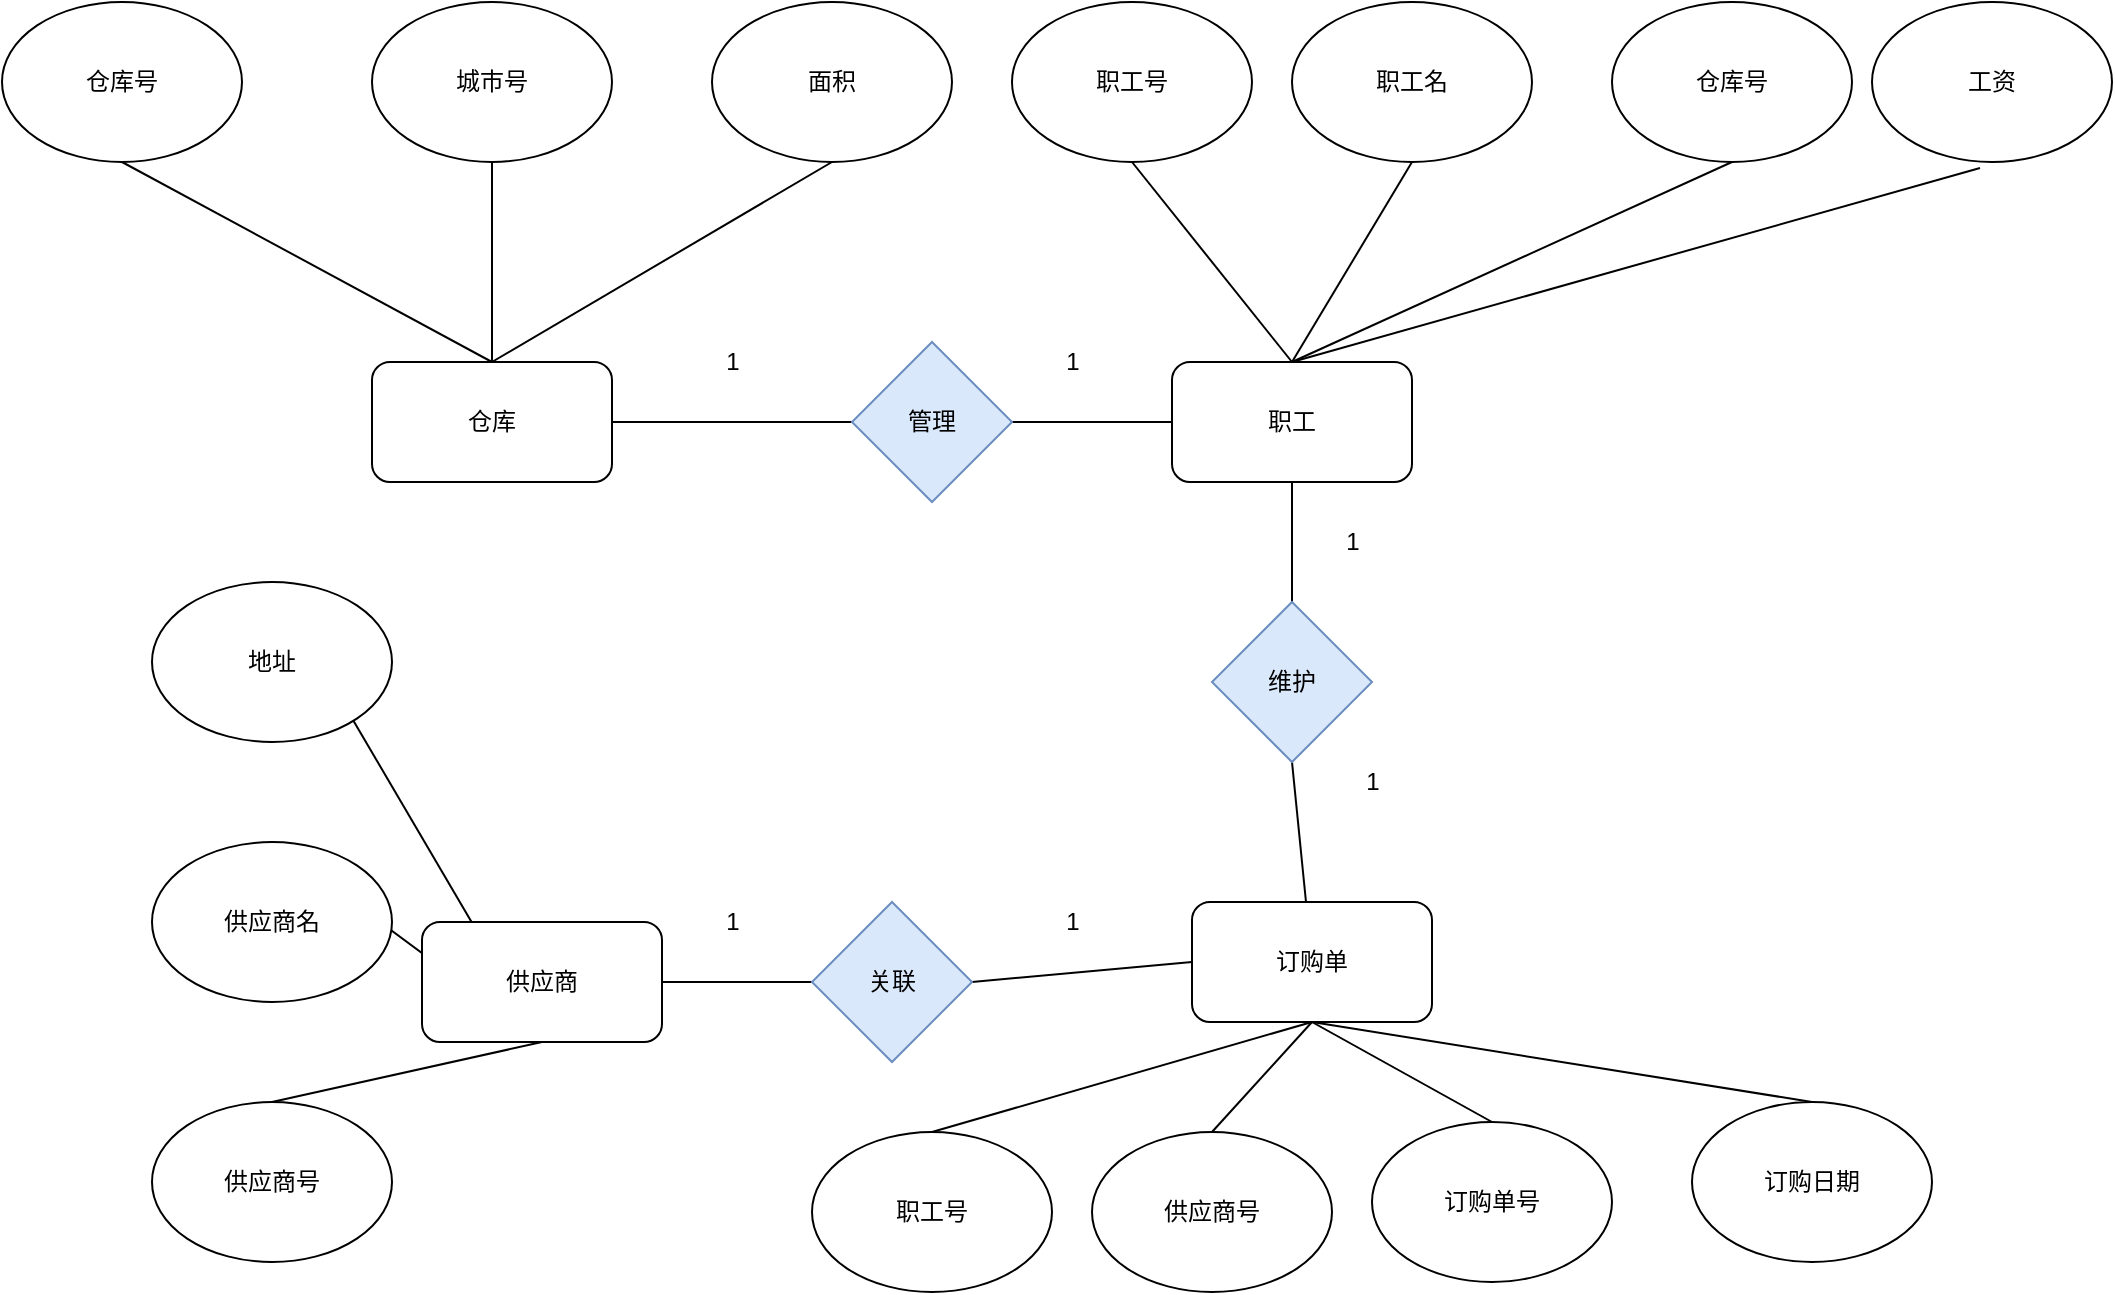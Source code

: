 <mxfile version="16.1.2" type="device"><diagram id="KN8Iy9rzd2TjTMU1Z47N" name="第 1 页"><mxGraphModel dx="2407" dy="954" grid="1" gridSize="10" guides="1" tooltips="1" connect="1" arrows="0" fold="1" page="1" pageScale="1" pageWidth="827" pageHeight="1169" math="0" shadow="0"><root><mxCell id="0"/><mxCell id="1" parent="0"/><mxCell id="aKuxN4oziVcvYAmXjKQo-9" style="rounded=0;orthogonalLoop=1;jettySize=auto;html=1;entryX=0.5;entryY=1;entryDx=0;entryDy=0;endArrow=none;endFill=0;exitX=0.5;exitY=0;exitDx=0;exitDy=0;" edge="1" parent="1" source="aKuxN4oziVcvYAmXjKQo-1" target="aKuxN4oziVcvYAmXjKQo-5"><mxGeometry relative="1" as="geometry"/></mxCell><mxCell id="aKuxN4oziVcvYAmXjKQo-10" style="edgeStyle=none;rounded=0;orthogonalLoop=1;jettySize=auto;html=1;exitX=0.5;exitY=0;exitDx=0;exitDy=0;entryX=0.5;entryY=1;entryDx=0;entryDy=0;endArrow=none;endFill=0;" edge="1" parent="1" source="aKuxN4oziVcvYAmXjKQo-1" target="aKuxN4oziVcvYAmXjKQo-6"><mxGeometry relative="1" as="geometry"/></mxCell><mxCell id="aKuxN4oziVcvYAmXjKQo-11" style="edgeStyle=none;rounded=0;orthogonalLoop=1;jettySize=auto;html=1;exitX=0.5;exitY=0;exitDx=0;exitDy=0;entryX=0.5;entryY=1;entryDx=0;entryDy=0;endArrow=none;endFill=0;" edge="1" parent="1" source="aKuxN4oziVcvYAmXjKQo-1" target="aKuxN4oziVcvYAmXjKQo-7"><mxGeometry relative="1" as="geometry"/></mxCell><mxCell id="aKuxN4oziVcvYAmXjKQo-1" value="仓库" style="rounded=1;whiteSpace=wrap;html=1;" vertex="1" parent="1"><mxGeometry x="100" y="270" width="120" height="60" as="geometry"/></mxCell><mxCell id="aKuxN4oziVcvYAmXjKQo-16" style="edgeStyle=none;rounded=0;orthogonalLoop=1;jettySize=auto;html=1;exitX=0.5;exitY=0;exitDx=0;exitDy=0;entryX=0.5;entryY=1;entryDx=0;entryDy=0;endArrow=none;endFill=0;" edge="1" parent="1" source="aKuxN4oziVcvYAmXjKQo-2" target="aKuxN4oziVcvYAmXjKQo-12"><mxGeometry relative="1" as="geometry"/></mxCell><mxCell id="aKuxN4oziVcvYAmXjKQo-17" style="edgeStyle=none;rounded=0;orthogonalLoop=1;jettySize=auto;html=1;exitX=0.5;exitY=0;exitDx=0;exitDy=0;entryX=0.5;entryY=1;entryDx=0;entryDy=0;endArrow=none;endFill=0;" edge="1" parent="1" source="aKuxN4oziVcvYAmXjKQo-2" target="aKuxN4oziVcvYAmXjKQo-13"><mxGeometry relative="1" as="geometry"/></mxCell><mxCell id="aKuxN4oziVcvYAmXjKQo-18" style="edgeStyle=none;rounded=0;orthogonalLoop=1;jettySize=auto;html=1;exitX=0.5;exitY=0;exitDx=0;exitDy=0;entryX=0.5;entryY=1;entryDx=0;entryDy=0;endArrow=none;endFill=0;" edge="1" parent="1" source="aKuxN4oziVcvYAmXjKQo-2" target="aKuxN4oziVcvYAmXjKQo-14"><mxGeometry relative="1" as="geometry"/></mxCell><mxCell id="aKuxN4oziVcvYAmXjKQo-19" style="edgeStyle=none;rounded=0;orthogonalLoop=1;jettySize=auto;html=1;exitX=0.5;exitY=0;exitDx=0;exitDy=0;entryX=0.45;entryY=1.038;entryDx=0;entryDy=0;entryPerimeter=0;endArrow=none;endFill=0;" edge="1" parent="1" source="aKuxN4oziVcvYAmXjKQo-2" target="aKuxN4oziVcvYAmXjKQo-15"><mxGeometry relative="1" as="geometry"/></mxCell><mxCell id="aKuxN4oziVcvYAmXjKQo-35" style="edgeStyle=none;rounded=0;orthogonalLoop=1;jettySize=auto;html=1;exitX=0;exitY=0.5;exitDx=0;exitDy=0;endArrow=none;endFill=0;" edge="1" parent="1" source="aKuxN4oziVcvYAmXjKQo-2" target="aKuxN4oziVcvYAmXjKQo-34"><mxGeometry relative="1" as="geometry"/></mxCell><mxCell id="aKuxN4oziVcvYAmXjKQo-37" style="edgeStyle=none;rounded=0;orthogonalLoop=1;jettySize=auto;html=1;exitX=0.5;exitY=1;exitDx=0;exitDy=0;endArrow=none;endFill=0;entryX=0.5;entryY=0;entryDx=0;entryDy=0;" edge="1" parent="1" source="aKuxN4oziVcvYAmXjKQo-2" target="aKuxN4oziVcvYAmXjKQo-38"><mxGeometry relative="1" as="geometry"><mxPoint x="640" y="360" as="targetPoint"/></mxGeometry></mxCell><mxCell id="aKuxN4oziVcvYAmXjKQo-2" value="职工" style="rounded=1;whiteSpace=wrap;html=1;" vertex="1" parent="1"><mxGeometry x="500" y="270" width="120" height="60" as="geometry"/></mxCell><mxCell id="aKuxN4oziVcvYAmXjKQo-27" style="edgeStyle=none;rounded=0;orthogonalLoop=1;jettySize=auto;html=1;exitX=0.5;exitY=1;exitDx=0;exitDy=0;entryX=0.5;entryY=0;entryDx=0;entryDy=0;endArrow=none;endFill=0;" edge="1" parent="1" source="aKuxN4oziVcvYAmXjKQo-3" target="aKuxN4oziVcvYAmXjKQo-20"><mxGeometry relative="1" as="geometry"/></mxCell><mxCell id="aKuxN4oziVcvYAmXjKQo-28" style="edgeStyle=none;rounded=0;orthogonalLoop=1;jettySize=auto;html=1;exitX=0.5;exitY=1;exitDx=0;exitDy=0;entryX=0.5;entryY=0;entryDx=0;entryDy=0;endArrow=none;endFill=0;" edge="1" parent="1" source="aKuxN4oziVcvYAmXjKQo-3" target="aKuxN4oziVcvYAmXjKQo-21"><mxGeometry relative="1" as="geometry"/></mxCell><mxCell id="aKuxN4oziVcvYAmXjKQo-29" style="edgeStyle=none;rounded=0;orthogonalLoop=1;jettySize=auto;html=1;exitX=0.5;exitY=1;exitDx=0;exitDy=0;entryX=0.5;entryY=0;entryDx=0;entryDy=0;endArrow=none;endFill=0;" edge="1" parent="1" source="aKuxN4oziVcvYAmXjKQo-3" target="aKuxN4oziVcvYAmXjKQo-22"><mxGeometry relative="1" as="geometry"/></mxCell><mxCell id="aKuxN4oziVcvYAmXjKQo-3" value="供应商" style="rounded=1;whiteSpace=wrap;html=1;" vertex="1" parent="1"><mxGeometry x="125" y="550" width="120" height="60" as="geometry"/></mxCell><mxCell id="aKuxN4oziVcvYAmXjKQo-30" style="edgeStyle=none;rounded=0;orthogonalLoop=1;jettySize=auto;html=1;exitX=0.5;exitY=1;exitDx=0;exitDy=0;entryX=0.5;entryY=0;entryDx=0;entryDy=0;endArrow=none;endFill=0;" edge="1" parent="1" source="aKuxN4oziVcvYAmXjKQo-4" target="aKuxN4oziVcvYAmXjKQo-23"><mxGeometry relative="1" as="geometry"/></mxCell><mxCell id="aKuxN4oziVcvYAmXjKQo-31" style="edgeStyle=none;rounded=0;orthogonalLoop=1;jettySize=auto;html=1;exitX=0.5;exitY=1;exitDx=0;exitDy=0;entryX=0.5;entryY=0;entryDx=0;entryDy=0;endArrow=none;endFill=0;" edge="1" parent="1" source="aKuxN4oziVcvYAmXjKQo-4" target="aKuxN4oziVcvYAmXjKQo-24"><mxGeometry relative="1" as="geometry"/></mxCell><mxCell id="aKuxN4oziVcvYAmXjKQo-32" style="edgeStyle=none;rounded=0;orthogonalLoop=1;jettySize=auto;html=1;exitX=0.5;exitY=1;exitDx=0;exitDy=0;entryX=0.5;entryY=0;entryDx=0;entryDy=0;endArrow=none;endFill=0;" edge="1" parent="1" source="aKuxN4oziVcvYAmXjKQo-4" target="aKuxN4oziVcvYAmXjKQo-25"><mxGeometry relative="1" as="geometry"/></mxCell><mxCell id="aKuxN4oziVcvYAmXjKQo-33" style="edgeStyle=none;rounded=0;orthogonalLoop=1;jettySize=auto;html=1;exitX=0.5;exitY=1;exitDx=0;exitDy=0;entryX=0.5;entryY=0;entryDx=0;entryDy=0;endArrow=none;endFill=0;" edge="1" parent="1" source="aKuxN4oziVcvYAmXjKQo-4" target="aKuxN4oziVcvYAmXjKQo-26"><mxGeometry relative="1" as="geometry"/></mxCell><mxCell id="aKuxN4oziVcvYAmXjKQo-41" style="edgeStyle=none;rounded=0;orthogonalLoop=1;jettySize=auto;html=1;exitX=0;exitY=0.5;exitDx=0;exitDy=0;entryX=1;entryY=0.5;entryDx=0;entryDy=0;endArrow=none;endFill=0;" edge="1" parent="1" source="aKuxN4oziVcvYAmXjKQo-4" target="aKuxN4oziVcvYAmXjKQo-40"><mxGeometry relative="1" as="geometry"/></mxCell><mxCell id="aKuxN4oziVcvYAmXjKQo-4" value="订购单" style="rounded=1;whiteSpace=wrap;html=1;" vertex="1" parent="1"><mxGeometry x="510" y="540" width="120" height="60" as="geometry"/></mxCell><mxCell id="aKuxN4oziVcvYAmXjKQo-5" value="仓库号" style="ellipse;whiteSpace=wrap;html=1;" vertex="1" parent="1"><mxGeometry x="-85" y="90" width="120" height="80" as="geometry"/></mxCell><mxCell id="aKuxN4oziVcvYAmXjKQo-6" value="城市号" style="ellipse;whiteSpace=wrap;html=1;" vertex="1" parent="1"><mxGeometry x="100" y="90" width="120" height="80" as="geometry"/></mxCell><mxCell id="aKuxN4oziVcvYAmXjKQo-7" value="面积" style="ellipse;whiteSpace=wrap;html=1;" vertex="1" parent="1"><mxGeometry x="270" y="90" width="120" height="80" as="geometry"/></mxCell><mxCell id="aKuxN4oziVcvYAmXjKQo-12" value="职工号" style="ellipse;whiteSpace=wrap;html=1;" vertex="1" parent="1"><mxGeometry x="420" y="90" width="120" height="80" as="geometry"/></mxCell><mxCell id="aKuxN4oziVcvYAmXjKQo-13" value="职工名" style="ellipse;whiteSpace=wrap;html=1;" vertex="1" parent="1"><mxGeometry x="560" y="90" width="120" height="80" as="geometry"/></mxCell><mxCell id="aKuxN4oziVcvYAmXjKQo-14" value="仓库号" style="ellipse;whiteSpace=wrap;html=1;" vertex="1" parent="1"><mxGeometry x="720" y="90" width="120" height="80" as="geometry"/></mxCell><mxCell id="aKuxN4oziVcvYAmXjKQo-15" value="工资" style="ellipse;whiteSpace=wrap;html=1;" vertex="1" parent="1"><mxGeometry x="850" y="90" width="120" height="80" as="geometry"/></mxCell><mxCell id="aKuxN4oziVcvYAmXjKQo-20" value="供应商号" style="ellipse;whiteSpace=wrap;html=1;" vertex="1" parent="1"><mxGeometry x="-10" y="640" width="120" height="80" as="geometry"/></mxCell><mxCell id="aKuxN4oziVcvYAmXjKQo-21" value="供应商名" style="ellipse;whiteSpace=wrap;html=1;" vertex="1" parent="1"><mxGeometry x="-10" y="510" width="120" height="80" as="geometry"/></mxCell><mxCell id="aKuxN4oziVcvYAmXjKQo-22" value="地址" style="ellipse;whiteSpace=wrap;html=1;" vertex="1" parent="1"><mxGeometry x="-10" y="380" width="120" height="80" as="geometry"/></mxCell><mxCell id="aKuxN4oziVcvYAmXjKQo-23" value="职工号" style="ellipse;whiteSpace=wrap;html=1;" vertex="1" parent="1"><mxGeometry x="320" y="655" width="120" height="80" as="geometry"/></mxCell><mxCell id="aKuxN4oziVcvYAmXjKQo-24" value="供应商号" style="ellipse;whiteSpace=wrap;html=1;" vertex="1" parent="1"><mxGeometry x="460" y="655" width="120" height="80" as="geometry"/></mxCell><mxCell id="aKuxN4oziVcvYAmXjKQo-25" value="订购单号" style="ellipse;whiteSpace=wrap;html=1;" vertex="1" parent="1"><mxGeometry x="600" y="650" width="120" height="80" as="geometry"/></mxCell><mxCell id="aKuxN4oziVcvYAmXjKQo-26" value="订购日期" style="ellipse;whiteSpace=wrap;html=1;" vertex="1" parent="1"><mxGeometry x="760" y="640" width="120" height="80" as="geometry"/></mxCell><mxCell id="aKuxN4oziVcvYAmXjKQo-36" style="edgeStyle=none;rounded=0;orthogonalLoop=1;jettySize=auto;html=1;exitX=0;exitY=0.5;exitDx=0;exitDy=0;entryX=1;entryY=0.5;entryDx=0;entryDy=0;endArrow=none;endFill=0;" edge="1" parent="1" source="aKuxN4oziVcvYAmXjKQo-34" target="aKuxN4oziVcvYAmXjKQo-1"><mxGeometry relative="1" as="geometry"/></mxCell><mxCell id="aKuxN4oziVcvYAmXjKQo-34" value="管理" style="rhombus;whiteSpace=wrap;html=1;fillColor=#dae8fc;strokeColor=#6c8ebf;" vertex="1" parent="1"><mxGeometry x="340" y="260" width="80" height="80" as="geometry"/></mxCell><mxCell id="aKuxN4oziVcvYAmXjKQo-39" style="edgeStyle=none;rounded=0;orthogonalLoop=1;jettySize=auto;html=1;exitX=0.5;exitY=1;exitDx=0;exitDy=0;entryX=0.5;entryY=0;entryDx=0;entryDy=0;endArrow=none;endFill=0;" edge="1" parent="1" target="aKuxN4oziVcvYAmXjKQo-4"><mxGeometry relative="1" as="geometry"><mxPoint x="520" y="540" as="sourcePoint"/></mxGeometry></mxCell><mxCell id="aKuxN4oziVcvYAmXjKQo-43" style="edgeStyle=none;rounded=0;orthogonalLoop=1;jettySize=auto;html=1;exitX=0.5;exitY=1;exitDx=0;exitDy=0;endArrow=none;endFill=0;" edge="1" parent="1" source="aKuxN4oziVcvYAmXjKQo-38" target="aKuxN4oziVcvYAmXjKQo-4"><mxGeometry relative="1" as="geometry"/></mxCell><mxCell id="aKuxN4oziVcvYAmXjKQo-38" value="维护" style="rhombus;whiteSpace=wrap;html=1;fillColor=#dae8fc;strokeColor=#6c8ebf;" vertex="1" parent="1"><mxGeometry x="520" y="390" width="80" height="80" as="geometry"/></mxCell><mxCell id="aKuxN4oziVcvYAmXjKQo-42" style="edgeStyle=none;rounded=0;orthogonalLoop=1;jettySize=auto;html=1;exitX=0;exitY=0.5;exitDx=0;exitDy=0;entryX=1;entryY=0.5;entryDx=0;entryDy=0;endArrow=none;endFill=0;" edge="1" parent="1" source="aKuxN4oziVcvYAmXjKQo-40" target="aKuxN4oziVcvYAmXjKQo-3"><mxGeometry relative="1" as="geometry"/></mxCell><mxCell id="aKuxN4oziVcvYAmXjKQo-40" value="关联" style="rhombus;whiteSpace=wrap;html=1;fillColor=#dae8fc;strokeColor=#6c8ebf;" vertex="1" parent="1"><mxGeometry x="320" y="540" width="80" height="80" as="geometry"/></mxCell><mxCell id="aKuxN4oziVcvYAmXjKQo-44" value="1" style="text;html=1;align=center;verticalAlign=middle;resizable=0;points=[];autosize=1;strokeColor=none;fillColor=none;" vertex="1" parent="1"><mxGeometry x="270" y="260" width="20" height="20" as="geometry"/></mxCell><mxCell id="aKuxN4oziVcvYAmXjKQo-45" value="1" style="text;html=1;align=center;verticalAlign=middle;resizable=0;points=[];autosize=1;strokeColor=none;fillColor=none;" vertex="1" parent="1"><mxGeometry x="440" y="260" width="20" height="20" as="geometry"/></mxCell><mxCell id="aKuxN4oziVcvYAmXjKQo-46" value="1" style="text;html=1;align=center;verticalAlign=middle;resizable=0;points=[];autosize=1;strokeColor=none;fillColor=none;" vertex="1" parent="1"><mxGeometry x="580" y="350" width="20" height="20" as="geometry"/></mxCell><mxCell id="aKuxN4oziVcvYAmXjKQo-47" value="1" style="text;html=1;align=center;verticalAlign=middle;resizable=0;points=[];autosize=1;strokeColor=none;fillColor=none;" vertex="1" parent="1"><mxGeometry x="590" y="470" width="20" height="20" as="geometry"/></mxCell><mxCell id="aKuxN4oziVcvYAmXjKQo-48" value="1" style="text;html=1;align=center;verticalAlign=middle;resizable=0;points=[];autosize=1;strokeColor=none;fillColor=none;" vertex="1" parent="1"><mxGeometry x="440" y="540" width="20" height="20" as="geometry"/></mxCell><mxCell id="aKuxN4oziVcvYAmXjKQo-49" value="1" style="text;html=1;align=center;verticalAlign=middle;resizable=0;points=[];autosize=1;strokeColor=none;fillColor=none;" vertex="1" parent="1"><mxGeometry x="270" y="540" width="20" height="20" as="geometry"/></mxCell></root></mxGraphModel></diagram></mxfile>